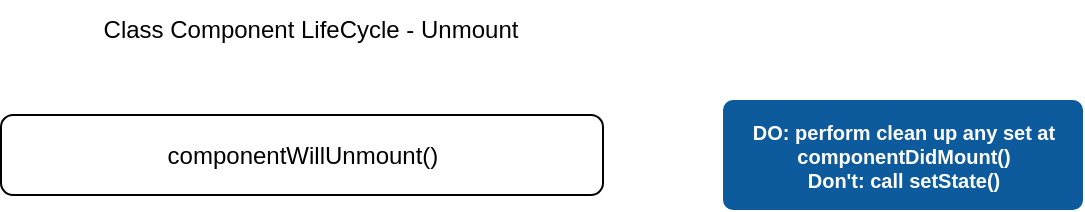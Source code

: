 <mxfile version="12.8.5" type="github">
  <diagram id="C5RBs43oDa-KdzZeNtuy" name="Page-1">
    <mxGraphModel dx="972" dy="444" grid="1" gridSize="10" guides="1" tooltips="1" connect="1" arrows="1" fold="1" page="1" pageScale="1" pageWidth="827" pageHeight="1169" math="0" shadow="0">
      <root>
        <mxCell id="WIyWlLk6GJQsqaUBKTNV-0" />
        <mxCell id="WIyWlLk6GJQsqaUBKTNV-1" parent="WIyWlLk6GJQsqaUBKTNV-0" />
        <mxCell id="vzHL8BA-FCyweB06sf6c-2" value="Class Component LifeCycle - Unmount" style="text;html=1;strokeColor=none;fillColor=none;align=center;verticalAlign=middle;whiteSpace=wrap;rounded=0;" parent="WIyWlLk6GJQsqaUBKTNV-1" vertex="1">
          <mxGeometry x="225.5" y="40" width="309" height="30" as="geometry" />
        </mxCell>
        <mxCell id="vzHL8BA-FCyweB06sf6c-4" value="componentWillUnmount()" style="rounded=1;whiteSpace=wrap;html=1;fontSize=12;glass=0;strokeWidth=1;shadow=0;" parent="WIyWlLk6GJQsqaUBKTNV-1" vertex="1">
          <mxGeometry x="225.5" y="97.5" width="301" height="40" as="geometry" />
        </mxCell>
        <mxCell id="vzHL8BA-FCyweB06sf6c-11" value="&lt;div&gt;&lt;span&gt;DO: perform clean up any set at componentDidMount()&lt;/span&gt;&lt;br&gt;&lt;/div&gt;&lt;div&gt;Don&#39;t: call setState()&lt;/div&gt;" style="html=1;shadow=0;dashed=0;shape=mxgraph.bootstrap.rrect;align=center;rSize=5;strokeColor=none;fillColor=#0D5B9D;fontColor=#ffffff;fontStyle=1;whiteSpace=wrap;fontSize=10;" parent="WIyWlLk6GJQsqaUBKTNV-1" vertex="1">
          <mxGeometry x="586.5" y="90" width="180" height="55" as="geometry" />
        </mxCell>
      </root>
    </mxGraphModel>
  </diagram>
</mxfile>
